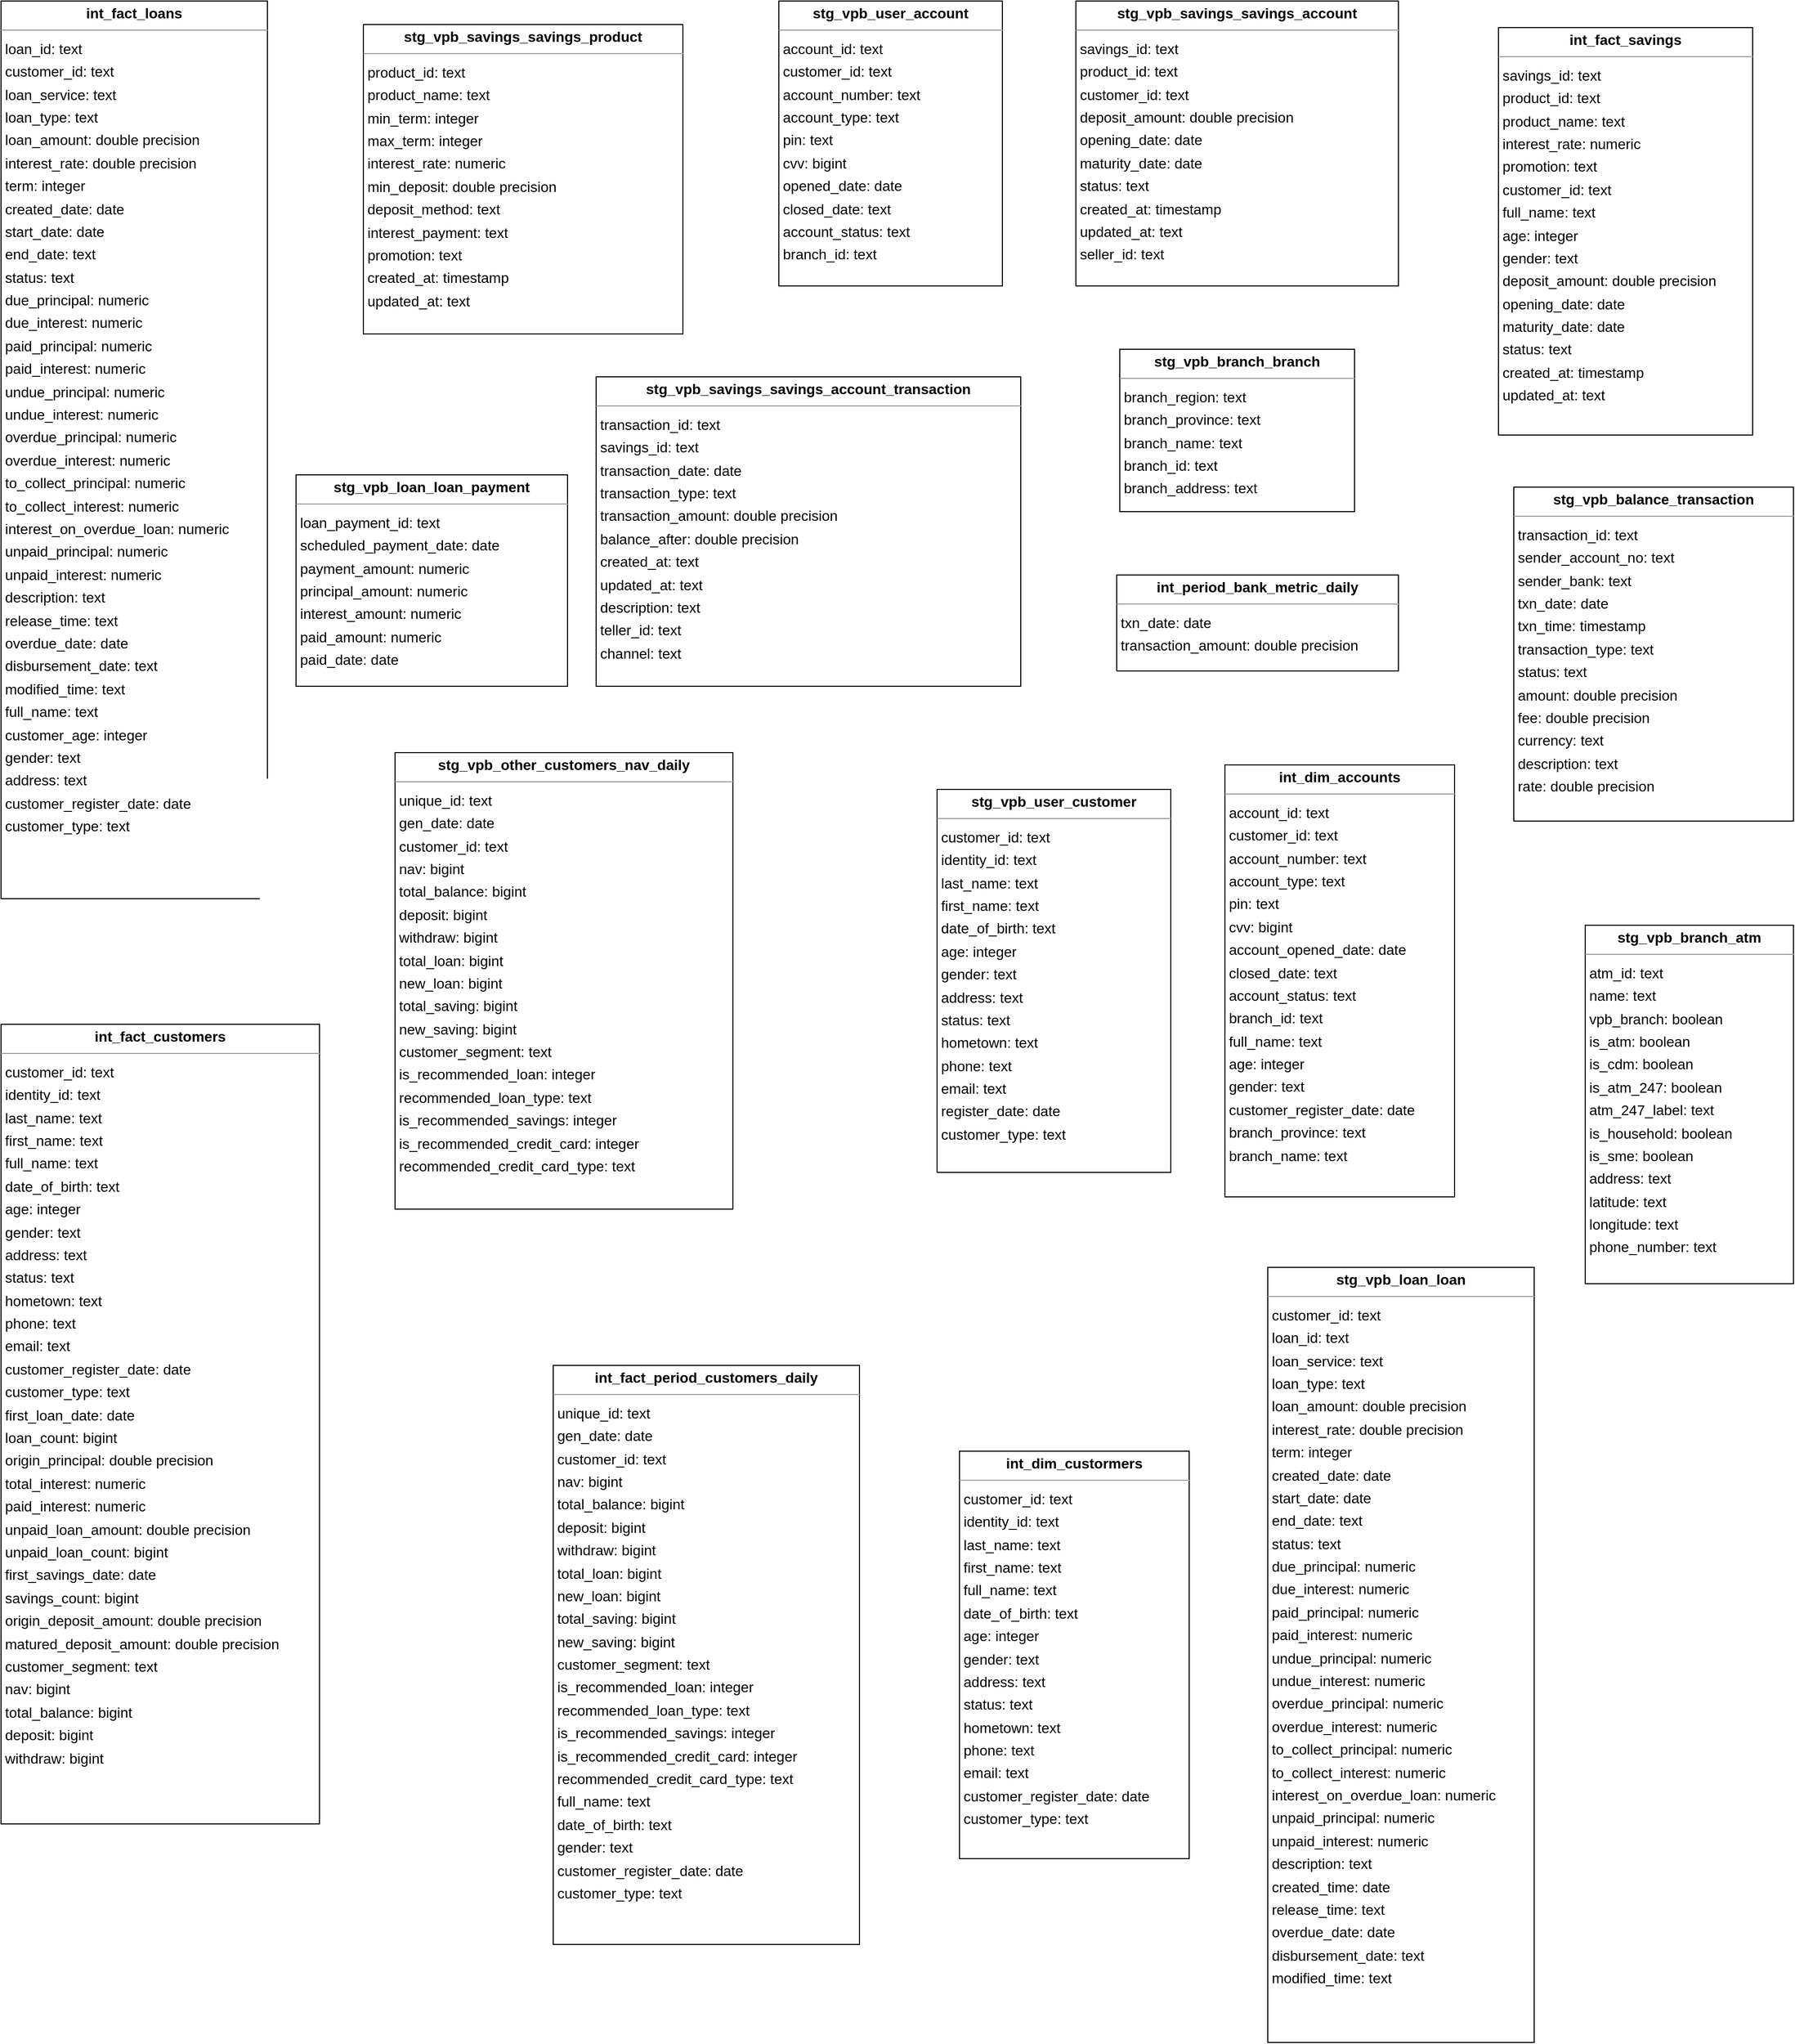 <mxGraphModel dx="0" dy="0" grid="1" gridSize="10" guides="1" tooltips="1" connect="1" arrows="1" fold="1" page="0" pageScale="1" background="none" math="0" shadow="0">
  <root>
    <mxCell id="0" />
    <mxCell id="1" parent="0" />
    <mxCell id="node6" parent="1" vertex="1" value="&lt;p style=&quot;margin:0px;margin-top:4px;text-align:center;&quot;&gt;&lt;b&gt;int_dim_accounts&lt;/b&gt;&lt;/p&gt;&lt;hr size=&quot;1&quot;/&gt;&lt;p style=&quot;margin:0 0 0 4px;line-height:1.6;&quot;&gt; account_id: text&lt;br/&gt; customer_id: text&lt;br/&gt; account_number: text&lt;br/&gt; account_type: text&lt;br/&gt; pin: text&lt;br/&gt; cvv: bigint&lt;br/&gt; account_opened_date: date&lt;br/&gt; closed_date: text&lt;br/&gt; account_status: text&lt;br/&gt; branch_id: text&lt;br/&gt; full_name: text&lt;br/&gt; age: integer&lt;br/&gt; gender: text&lt;br/&gt; customer_register_date: date&lt;br/&gt; branch_province: text&lt;br/&gt; branch_name: text&lt;/p&gt;" style="verticalAlign=top;align=left;overflow=fill;fontSize=14;fontFamily=Helvetica;html=1;rounded=0;shadow=0;comic=0;labelBackgroundColor=none;strokeWidth=1;">
      <mxGeometry x="613" y="685" width="225" height="423" as="geometry" />
    </mxCell>
    <mxCell id="node7" parent="1" vertex="1" value="&lt;p style=&quot;margin:0px;margin-top:4px;text-align:center;&quot;&gt;&lt;b&gt;int_dim_custormers&lt;/b&gt;&lt;/p&gt;&lt;hr size=&quot;1&quot;/&gt;&lt;p style=&quot;margin:0 0 0 4px;line-height:1.6;&quot;&gt; customer_id: text&lt;br/&gt; identity_id: text&lt;br/&gt; last_name: text&lt;br/&gt; first_name: text&lt;br/&gt; full_name: text&lt;br/&gt; date_of_birth: text&lt;br/&gt; age: integer&lt;br/&gt; gender: text&lt;br/&gt; address: text&lt;br/&gt; status: text&lt;br/&gt; hometown: text&lt;br/&gt; phone: text&lt;br/&gt; email: text&lt;br/&gt; customer_register_date: date&lt;br/&gt; customer_type: text&lt;/p&gt;" style="verticalAlign=top;align=left;overflow=fill;fontSize=14;fontFamily=Helvetica;html=1;rounded=0;shadow=0;comic=0;labelBackgroundColor=none;strokeWidth=1;">
      <mxGeometry x="353" y="1357" width="225" height="399" as="geometry" />
    </mxCell>
    <mxCell id="node15" parent="1" vertex="1" value="&lt;p style=&quot;margin:0px;margin-top:4px;text-align:center;&quot;&gt;&lt;b&gt;int_fact_customers&lt;/b&gt;&lt;/p&gt;&lt;hr size=&quot;1&quot;/&gt;&lt;p style=&quot;margin:0 0 0 4px;line-height:1.6;&quot;&gt; customer_id: text&lt;br/&gt; identity_id: text&lt;br/&gt; last_name: text&lt;br/&gt; first_name: text&lt;br/&gt; full_name: text&lt;br/&gt; date_of_birth: text&lt;br/&gt; age: integer&lt;br/&gt; gender: text&lt;br/&gt; address: text&lt;br/&gt; status: text&lt;br/&gt; hometown: text&lt;br/&gt; phone: text&lt;br/&gt; email: text&lt;br/&gt; customer_register_date: date&lt;br/&gt; customer_type: text&lt;br/&gt; first_loan_date: date&lt;br/&gt; loan_count: bigint&lt;br/&gt; origin_principal: double precision&lt;br/&gt; total_interest: numeric&lt;br/&gt; paid_interest: numeric&lt;br/&gt; unpaid_loan_amount: double precision&lt;br/&gt; unpaid_loan_count: bigint&lt;br/&gt; first_savings_date: date&lt;br/&gt; savings_count: bigint&lt;br/&gt; origin_deposit_amount: double precision&lt;br/&gt; matured_deposit_amount: double precision&lt;br/&gt; customer_segment: text&lt;br/&gt; nav: bigint&lt;br/&gt; total_balance: bigint&lt;br/&gt; deposit: bigint&lt;br/&gt; withdraw: bigint&lt;/p&gt;" style="verticalAlign=top;align=left;overflow=fill;fontSize=14;fontFamily=Helvetica;html=1;rounded=0;shadow=0;comic=0;labelBackgroundColor=none;strokeWidth=1;">
      <mxGeometry x="-586" y="939" width="312" height="783" as="geometry" />
    </mxCell>
    <mxCell id="node4" parent="1" vertex="1" value="&lt;p style=&quot;margin:0px;margin-top:4px;text-align:center;&quot;&gt;&lt;b&gt;int_fact_loans&lt;/b&gt;&lt;/p&gt;&lt;hr size=&quot;1&quot;/&gt;&lt;p style=&quot;margin:0 0 0 4px;line-height:1.6;&quot;&gt; loan_id: text&lt;br/&gt; customer_id: text&lt;br/&gt; loan_service: text&lt;br/&gt; loan_type: text&lt;br/&gt; loan_amount: double precision&lt;br/&gt; interest_rate: double precision&lt;br/&gt; term: integer&lt;br/&gt; created_date: date&lt;br/&gt; start_date: date&lt;br/&gt; end_date: text&lt;br/&gt; status: text&lt;br/&gt; due_principal: numeric&lt;br/&gt; due_interest: numeric&lt;br/&gt; paid_principal: numeric&lt;br/&gt; paid_interest: numeric&lt;br/&gt; undue_principal: numeric&lt;br/&gt; undue_interest: numeric&lt;br/&gt; overdue_principal: numeric&lt;br/&gt; overdue_interest: numeric&lt;br/&gt; to_collect_principal: numeric&lt;br/&gt; to_collect_interest: numeric&lt;br/&gt; interest_on_overdue_loan: numeric&lt;br/&gt; unpaid_principal: numeric&lt;br/&gt; unpaid_interest: numeric&lt;br/&gt; description: text&lt;br/&gt; release_time: text&lt;br/&gt; overdue_date: date&lt;br/&gt; disbursement_date: text&lt;br/&gt; modified_time: text&lt;br/&gt; full_name: text&lt;br/&gt; customer_age: integer&lt;br/&gt; gender: text&lt;br/&gt; address: text&lt;br/&gt; customer_register_date: date&lt;br/&gt; customer_type: text&lt;/p&gt;" style="verticalAlign=top;align=left;overflow=fill;fontSize=14;fontFamily=Helvetica;html=1;rounded=0;shadow=0;comic=0;labelBackgroundColor=none;strokeWidth=1;">
      <mxGeometry x="-586" y="-63" width="261" height="879" as="geometry" />
    </mxCell>
    <mxCell id="node16" parent="1" vertex="1" value="&lt;p style=&quot;margin:0px;margin-top:4px;text-align:center;&quot;&gt;&lt;b&gt;int_fact_period_customers_daily&lt;/b&gt;&lt;/p&gt;&lt;hr size=&quot;1&quot;/&gt;&lt;p style=&quot;margin:0 0 0 4px;line-height:1.6;&quot;&gt; unique_id: text&lt;br/&gt; gen_date: date&lt;br/&gt; customer_id: text&lt;br/&gt; nav: bigint&lt;br/&gt; total_balance: bigint&lt;br/&gt; deposit: bigint&lt;br/&gt; withdraw: bigint&lt;br/&gt; total_loan: bigint&lt;br/&gt; new_loan: bigint&lt;br/&gt; total_saving: bigint&lt;br/&gt; new_saving: bigint&lt;br/&gt; customer_segment: text&lt;br/&gt; is_recommended_loan: integer&lt;br/&gt; recommended_loan_type: text&lt;br/&gt; is_recommended_savings: integer&lt;br/&gt; is_recommended_credit_card: integer&lt;br/&gt; recommended_credit_card_type: text&lt;br/&gt; full_name: text&lt;br/&gt; date_of_birth: text&lt;br/&gt; gender: text&lt;br/&gt; customer_register_date: date&lt;br/&gt; customer_type: text&lt;/p&gt;" style="verticalAlign=top;align=left;overflow=fill;fontSize=14;fontFamily=Helvetica;html=1;rounded=0;shadow=0;comic=0;labelBackgroundColor=none;strokeWidth=1;">
      <mxGeometry x="-45" y="1273" width="300" height="567" as="geometry" />
    </mxCell>
    <mxCell id="node5" parent="1" vertex="1" value="&lt;p style=&quot;margin:0px;margin-top:4px;text-align:center;&quot;&gt;&lt;b&gt;int_fact_savings&lt;/b&gt;&lt;/p&gt;&lt;hr size=&quot;1&quot;/&gt;&lt;p style=&quot;margin:0 0 0 4px;line-height:1.6;&quot;&gt; savings_id: text&lt;br/&gt; product_id: text&lt;br/&gt; product_name: text&lt;br/&gt; interest_rate: numeric&lt;br/&gt; promotion: text&lt;br/&gt; customer_id: text&lt;br/&gt; full_name: text&lt;br/&gt; age: integer&lt;br/&gt; gender: text&lt;br/&gt; deposit_amount: double precision&lt;br/&gt; opening_date: date&lt;br/&gt; maturity_date: date&lt;br/&gt; status: text&lt;br/&gt; created_at: timestamp&lt;br/&gt; updated_at: text&lt;/p&gt;" style="verticalAlign=top;align=left;overflow=fill;fontSize=14;fontFamily=Helvetica;html=1;rounded=0;shadow=0;comic=0;labelBackgroundColor=none;strokeWidth=1;">
      <mxGeometry x="881" y="-37" width="249" height="399" as="geometry" />
    </mxCell>
    <mxCell id="node9" parent="1" vertex="1" value="&lt;p style=&quot;margin:0px;margin-top:4px;text-align:center;&quot;&gt;&lt;b&gt;int_period_bank_metric_daily&lt;/b&gt;&lt;/p&gt;&lt;hr size=&quot;1&quot;/&gt;&lt;p style=&quot;margin:0 0 0 4px;line-height:1.6;&quot;&gt; txn_date: date&lt;br/&gt; transaction_amount: double precision&lt;/p&gt;" style="verticalAlign=top;align=left;overflow=fill;fontSize=14;fontFamily=Helvetica;html=1;rounded=0;shadow=0;comic=0;labelBackgroundColor=none;strokeWidth=1;">
      <mxGeometry x="507" y="499" width="276" height="94" as="geometry" />
    </mxCell>
    <mxCell id="node3" parent="1" vertex="1" value="&lt;p style=&quot;margin:0px;margin-top:4px;text-align:center;&quot;&gt;&lt;b&gt;stg_vpb_balance_transaction&lt;/b&gt;&lt;/p&gt;&lt;hr size=&quot;1&quot;/&gt;&lt;p style=&quot;margin:0 0 0 4px;line-height:1.6;&quot;&gt; transaction_id: text&lt;br/&gt; sender_account_no: text&lt;br/&gt; sender_bank: text&lt;br/&gt; txn_date: date&lt;br/&gt; txn_time: timestamp&lt;br/&gt; transaction_type: text&lt;br/&gt; status: text&lt;br/&gt; amount: double precision&lt;br/&gt; fee: double precision&lt;br/&gt; currency: text&lt;br/&gt; description: text&lt;br/&gt; rate: double precision&lt;/p&gt;" style="verticalAlign=top;align=left;overflow=fill;fontSize=14;fontFamily=Helvetica;html=1;rounded=0;shadow=0;comic=0;labelBackgroundColor=none;strokeWidth=1;">
      <mxGeometry x="896" y="413" width="274" height="327" as="geometry" />
    </mxCell>
    <mxCell id="node0" parent="1" vertex="1" value="&lt;p style=&quot;margin:0px;margin-top:4px;text-align:center;&quot;&gt;&lt;b&gt;stg_vpb_branch_atm&lt;/b&gt;&lt;/p&gt;&lt;hr size=&quot;1&quot;/&gt;&lt;p style=&quot;margin:0 0 0 4px;line-height:1.6;&quot;&gt; atm_id: text&lt;br/&gt; name: text&lt;br/&gt; vpb_branch: boolean&lt;br/&gt; is_atm: boolean&lt;br/&gt; is_cdm: boolean&lt;br/&gt; is_atm_247: boolean&lt;br/&gt; atm_247_label: text&lt;br/&gt; is_household: boolean&lt;br/&gt; is_sme: boolean&lt;br/&gt; address: text&lt;br/&gt; latitude: text&lt;br/&gt; longitude: text&lt;br/&gt; phone_number: text&lt;/p&gt;" style="verticalAlign=top;align=left;overflow=fill;fontSize=14;fontFamily=Helvetica;html=1;rounded=0;shadow=0;comic=0;labelBackgroundColor=none;strokeWidth=1;">
      <mxGeometry x="966" y="842" width="204" height="351" as="geometry" />
    </mxCell>
    <mxCell id="node8" parent="1" vertex="1" value="&lt;p style=&quot;margin:0px;margin-top:4px;text-align:center;&quot;&gt;&lt;b&gt;stg_vpb_branch_branch&lt;/b&gt;&lt;/p&gt;&lt;hr size=&quot;1&quot;/&gt;&lt;p style=&quot;margin:0 0 0 4px;line-height:1.6;&quot;&gt; branch_region: text&lt;br/&gt; branch_province: text&lt;br/&gt; branch_name: text&lt;br/&gt; branch_id: text&lt;br/&gt; branch_address: text&lt;/p&gt;" style="verticalAlign=top;align=left;overflow=fill;fontSize=14;fontFamily=Helvetica;html=1;rounded=0;shadow=0;comic=0;labelBackgroundColor=none;strokeWidth=1;">
      <mxGeometry x="510" y="278" width="230" height="159" as="geometry" />
    </mxCell>
    <mxCell id="node1" parent="1" vertex="1" value="&lt;p style=&quot;margin:0px;margin-top:4px;text-align:center;&quot;&gt;&lt;b&gt;stg_vpb_loan_loan&lt;/b&gt;&lt;/p&gt;&lt;hr size=&quot;1&quot;/&gt;&lt;p style=&quot;margin:0 0 0 4px;line-height:1.6;&quot;&gt; customer_id: text&lt;br/&gt; loan_id: text&lt;br/&gt; loan_service: text&lt;br/&gt; loan_type: text&lt;br/&gt; loan_amount: double precision&lt;br/&gt; interest_rate: double precision&lt;br/&gt; term: integer&lt;br/&gt; created_date: date&lt;br/&gt; start_date: date&lt;br/&gt; end_date: text&lt;br/&gt; status: text&lt;br/&gt; due_principal: numeric&lt;br/&gt; due_interest: numeric&lt;br/&gt; paid_principal: numeric&lt;br/&gt; paid_interest: numeric&lt;br/&gt; undue_principal: numeric&lt;br/&gt; undue_interest: numeric&lt;br/&gt; overdue_principal: numeric&lt;br/&gt; overdue_interest: numeric&lt;br/&gt; to_collect_principal: numeric&lt;br/&gt; to_collect_interest: numeric&lt;br/&gt; interest_on_overdue_loan: numeric&lt;br/&gt; unpaid_principal: numeric&lt;br/&gt; unpaid_interest: numeric&lt;br/&gt; description: text&lt;br/&gt; created_time: date&lt;br/&gt; release_time: text&lt;br/&gt; overdue_date: date&lt;br/&gt; disbursement_date: text&lt;br/&gt; modified_time: text&lt;/p&gt;" style="verticalAlign=top;align=left;overflow=fill;fontSize=14;fontFamily=Helvetica;html=1;rounded=0;shadow=0;comic=0;labelBackgroundColor=none;strokeWidth=1;">
      <mxGeometry x="655" y="1177" width="261" height="759" as="geometry" />
    </mxCell>
    <mxCell id="node13" parent="1" vertex="1" value="&lt;p style=&quot;margin:0px;margin-top:4px;text-align:center;&quot;&gt;&lt;b&gt;stg_vpb_loan_loan_payment&lt;/b&gt;&lt;/p&gt;&lt;hr size=&quot;1&quot;/&gt;&lt;p style=&quot;margin:0 0 0 4px;line-height:1.6;&quot;&gt; loan_payment_id: text&lt;br/&gt; scheduled_payment_date: date&lt;br/&gt; payment_amount: numeric&lt;br/&gt; principal_amount: numeric&lt;br/&gt; interest_amount: numeric&lt;br/&gt; paid_amount: numeric&lt;br/&gt; paid_date: date&lt;/p&gt;" style="verticalAlign=top;align=left;overflow=fill;fontSize=14;fontFamily=Helvetica;html=1;rounded=0;shadow=0;comic=0;labelBackgroundColor=none;strokeWidth=1;">
      <mxGeometry x="-297" y="401" width="266" height="207" as="geometry" />
    </mxCell>
    <mxCell id="node17" parent="1" vertex="1" value="&lt;p style=&quot;margin:0px;margin-top:4px;text-align:center;&quot;&gt;&lt;b&gt;stg_vpb_other_customers_nav_daily&lt;/b&gt;&lt;/p&gt;&lt;hr size=&quot;1&quot;/&gt;&lt;p style=&quot;margin:0 0 0 4px;line-height:1.6;&quot;&gt; unique_id: text&lt;br/&gt; gen_date: date&lt;br/&gt; customer_id: text&lt;br/&gt; nav: bigint&lt;br/&gt; total_balance: bigint&lt;br/&gt; deposit: bigint&lt;br/&gt; withdraw: bigint&lt;br/&gt; total_loan: bigint&lt;br/&gt; new_loan: bigint&lt;br/&gt; total_saving: bigint&lt;br/&gt; new_saving: bigint&lt;br/&gt; customer_segment: text&lt;br/&gt; is_recommended_loan: integer&lt;br/&gt; recommended_loan_type: text&lt;br/&gt; is_recommended_savings: integer&lt;br/&gt; is_recommended_credit_card: integer&lt;br/&gt; recommended_credit_card_type: text&lt;/p&gt;" style="verticalAlign=top;align=left;overflow=fill;fontSize=14;fontFamily=Helvetica;html=1;rounded=0;shadow=0;comic=0;labelBackgroundColor=none;strokeWidth=1;">
      <mxGeometry x="-200" y="673" width="331" height="447" as="geometry" />
    </mxCell>
    <mxCell id="node2" parent="1" vertex="1" value="&lt;p style=&quot;margin:0px;margin-top:4px;text-align:center;&quot;&gt;&lt;b&gt;stg_vpb_savings_savings_account&lt;/b&gt;&lt;/p&gt;&lt;hr size=&quot;1&quot;/&gt;&lt;p style=&quot;margin:0 0 0 4px;line-height:1.6;&quot;&gt; savings_id: text&lt;br/&gt; product_id: text&lt;br/&gt; customer_id: text&lt;br/&gt; deposit_amount: double precision&lt;br/&gt; opening_date: date&lt;br/&gt; maturity_date: date&lt;br/&gt; status: text&lt;br/&gt; created_at: timestamp&lt;br/&gt; updated_at: text&lt;br/&gt; seller_id: text&lt;/p&gt;" style="verticalAlign=top;align=left;overflow=fill;fontSize=14;fontFamily=Helvetica;html=1;rounded=0;shadow=0;comic=0;labelBackgroundColor=none;strokeWidth=1;">
      <mxGeometry x="467" y="-63" width="316" height="279" as="geometry" />
    </mxCell>
    <mxCell id="node14" parent="1" vertex="1" value="&lt;p style=&quot;margin:0px;margin-top:4px;text-align:center;&quot;&gt;&lt;b&gt;stg_vpb_savings_savings_account_transaction&lt;/b&gt;&lt;/p&gt;&lt;hr size=&quot;1&quot;/&gt;&lt;p style=&quot;margin:0 0 0 4px;line-height:1.6;&quot;&gt; transaction_id: text&lt;br/&gt; savings_id: text&lt;br/&gt; transaction_date: date&lt;br/&gt; transaction_type: text&lt;br/&gt; transaction_amount: double precision&lt;br/&gt; balance_after: double precision&lt;br/&gt; created_at: text&lt;br/&gt; updated_at: text&lt;br/&gt; description: text&lt;br/&gt; teller_id: text&lt;br/&gt; channel: text&lt;/p&gt;" style="verticalAlign=top;align=left;overflow=fill;fontSize=14;fontFamily=Helvetica;html=1;rounded=0;shadow=0;comic=0;labelBackgroundColor=none;strokeWidth=1;">
      <mxGeometry x="-3" y="305" width="416" height="303" as="geometry" />
    </mxCell>
    <mxCell id="node12" parent="1" vertex="1" value="&lt;p style=&quot;margin:0px;margin-top:4px;text-align:center;&quot;&gt;&lt;b&gt;stg_vpb_savings_savings_product&lt;/b&gt;&lt;/p&gt;&lt;hr size=&quot;1&quot;/&gt;&lt;p style=&quot;margin:0 0 0 4px;line-height:1.6;&quot;&gt; product_id: text&lt;br/&gt; product_name: text&lt;br/&gt; min_term: integer&lt;br/&gt; max_term: integer&lt;br/&gt; interest_rate: numeric&lt;br/&gt; min_deposit: double precision&lt;br/&gt; deposit_method: text&lt;br/&gt; interest_payment: text&lt;br/&gt; promotion: text&lt;br/&gt; created_at: timestamp&lt;br/&gt; updated_at: text&lt;/p&gt;" style="verticalAlign=top;align=left;overflow=fill;fontSize=14;fontFamily=Helvetica;html=1;rounded=0;shadow=0;comic=0;labelBackgroundColor=none;strokeWidth=1;">
      <mxGeometry x="-231" y="-40" width="313" height="303" as="geometry" />
    </mxCell>
    <mxCell id="node11" parent="1" vertex="1" value="&lt;p style=&quot;margin:0px;margin-top:4px;text-align:center;&quot;&gt;&lt;b&gt;stg_vpb_user_account&lt;/b&gt;&lt;/p&gt;&lt;hr size=&quot;1&quot;/&gt;&lt;p style=&quot;margin:0 0 0 4px;line-height:1.6;&quot;&gt; account_id: text&lt;br/&gt; customer_id: text&lt;br/&gt; account_number: text&lt;br/&gt; account_type: text&lt;br/&gt; pin: text&lt;br/&gt; cvv: bigint&lt;br/&gt; opened_date: date&lt;br/&gt; closed_date: text&lt;br/&gt; account_status: text&lt;br/&gt; branch_id: text&lt;/p&gt;" style="verticalAlign=top;align=left;overflow=fill;fontSize=14;fontFamily=Helvetica;html=1;rounded=0;shadow=0;comic=0;labelBackgroundColor=none;strokeWidth=1;">
      <mxGeometry x="176" y="-63" width="219" height="279" as="geometry" />
    </mxCell>
    <mxCell id="node10" parent="1" vertex="1" value="&lt;p style=&quot;margin:0px;margin-top:4px;text-align:center;&quot;&gt;&lt;b&gt;stg_vpb_user_customer&lt;/b&gt;&lt;/p&gt;&lt;hr size=&quot;1&quot;/&gt;&lt;p style=&quot;margin:0 0 0 4px;line-height:1.6;&quot;&gt; customer_id: text&lt;br/&gt; identity_id: text&lt;br/&gt; last_name: text&lt;br/&gt; first_name: text&lt;br/&gt; date_of_birth: text&lt;br/&gt; age: integer&lt;br/&gt; gender: text&lt;br/&gt; address: text&lt;br/&gt; status: text&lt;br/&gt; hometown: text&lt;br/&gt; phone: text&lt;br/&gt; email: text&lt;br/&gt; register_date: date&lt;br/&gt; customer_type: text&lt;/p&gt;" style="verticalAlign=top;align=left;overflow=fill;fontSize=14;fontFamily=Helvetica;html=1;rounded=0;shadow=0;comic=0;labelBackgroundColor=none;strokeWidth=1;">
      <mxGeometry x="331" y="709" width="229" height="375" as="geometry" />
    </mxCell>
  </root>
</mxGraphModel>